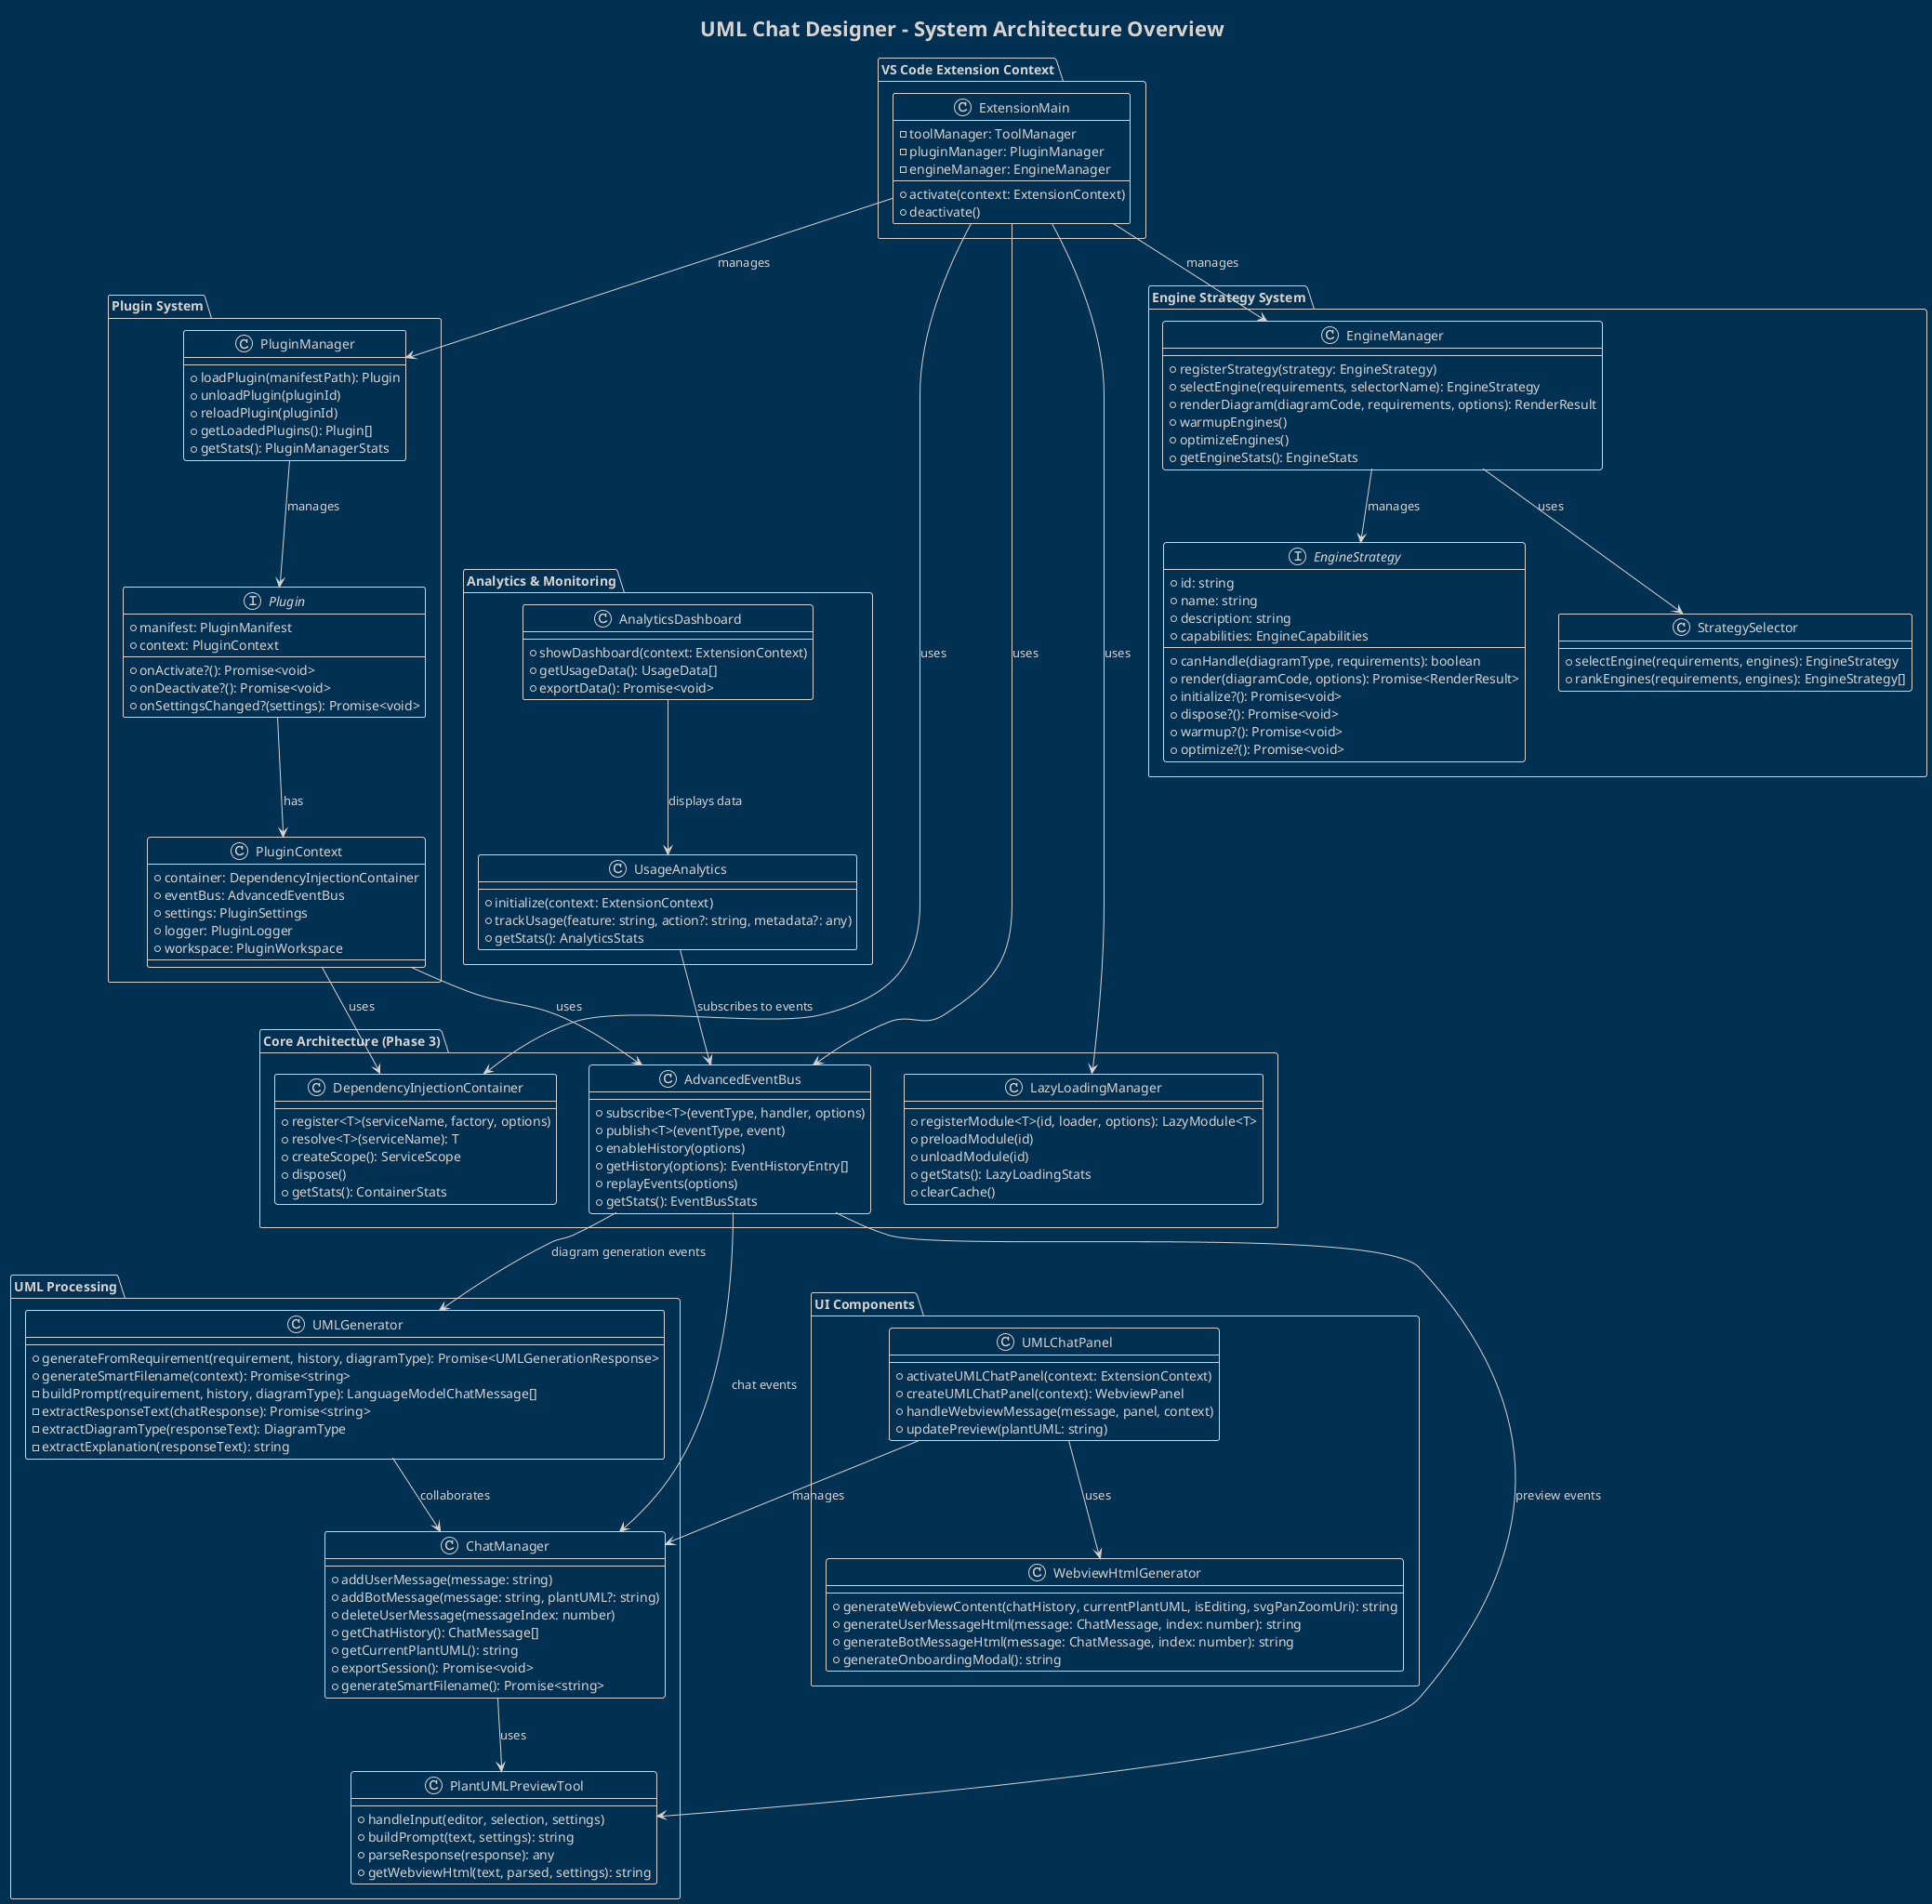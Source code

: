 @startuml UML Chat Designer - System Overview
!theme blueprint
title UML Chat Designer - System Architecture Overview

package "VS Code Extension Context" {
  class ExtensionMain {
    +activate(context: ExtensionContext)
    +deactivate()
    -toolManager: ToolManager
    -pluginManager: PluginManager
    -engineManager: EngineManager
  }
}

package "Core Architecture (Phase 3)" {
  class DependencyInjectionContainer {
    +register<T>(serviceName, factory, options)
    +resolve<T>(serviceName): T
    +createScope(): ServiceScope
    +dispose()
    +getStats(): ContainerStats
  }

  class AdvancedEventBus {
    +subscribe<T>(eventType, handler, options)
    +publish<T>(eventType, event)
    +enableHistory(options)
    +getHistory(options): EventHistoryEntry[]
    +replayEvents(options)
    +getStats(): EventBusStats
  }

  class LazyLoadingManager {
    +registerModule<T>(id, loader, options): LazyModule<T>
    +preloadModule(id)
    +unloadModule(id)
    +getStats(): LazyLoadingStats
    +clearCache()
  }
}

package "Plugin System" {
  class PluginManager {
    +loadPlugin(manifestPath): Plugin
    +unloadPlugin(pluginId)
    +reloadPlugin(pluginId)
    +getLoadedPlugins(): Plugin[]
    +getStats(): PluginManagerStats
  }

  interface Plugin {
    +manifest: PluginManifest
    +context: PluginContext
    +onActivate?(): Promise<void>
    +onDeactivate?(): Promise<void>
    +onSettingsChanged?(settings): Promise<void>
  }

  class PluginContext {
    +container: DependencyInjectionContainer
    +eventBus: AdvancedEventBus
    +settings: PluginSettings
    +logger: PluginLogger
    +workspace: PluginWorkspace
  }
}

package "Engine Strategy System" {
  class EngineManager {
    +registerStrategy(strategy: EngineStrategy)
    +selectEngine(requirements, selectorName): EngineStrategy
    +renderDiagram(diagramCode, requirements, options): RenderResult
    +warmupEngines()
    +optimizeEngines()
    +getEngineStats(): EngineStats
  }

  interface EngineStrategy {
    +id: string
    +name: string
    +description: string
    +capabilities: EngineCapabilities
    +canHandle(diagramType, requirements): boolean
    +render(diagramCode, options): Promise<RenderResult>
    +initialize?(): Promise<void>
    +dispose?(): Promise<void>
    +warmup?(): Promise<void>
    +optimize?(): Promise<void>
  }

  class StrategySelector {
    +selectEngine(requirements, engines): EngineStrategy
    +rankEngines(requirements, engines): EngineStrategy[]
  }
}

package "UML Processing" {
  class UMLGenerator {
    +generateFromRequirement(requirement, history, diagramType): Promise<UMLGenerationResponse>
    +generateSmartFilename(context): Promise<string>
    -buildPrompt(requirement, history, diagramType): LanguageModelChatMessage[]
    -extractResponseText(chatResponse): Promise<string>
    -extractDiagramType(responseText): DiagramType
    -extractExplanation(responseText): string
  }

  class ChatManager {
    +addUserMessage(message: string)
    +addBotMessage(message: string, plantUML?: string)
    +deleteUserMessage(messageIndex: number)
    +getChatHistory(): ChatMessage[]
    +getCurrentPlantUML(): string
    +exportSession(): Promise<void>
    +generateSmartFilename(): Promise<string>
  }

  class PlantUMLPreviewTool {
    +handleInput(editor, selection, settings)
    +buildPrompt(text, settings): string
    +parseResponse(response): any
    +getWebviewHtml(text, parsed, settings): string
  }
}

package "UI Components" {
  class UMLChatPanel {
    +activateUMLChatPanel(context: ExtensionContext)
    +createUMLChatPanel(context): WebviewPanel
    +handleWebviewMessage(message, panel, context)
    +updatePreview(plantUML: string)
  }

  class WebviewHtmlGenerator {
    +generateWebviewContent(chatHistory, currentPlantUML, isEditing, svgPanZoomUri): string
    +generateUserMessageHtml(message: ChatMessage, index: number): string
    +generateBotMessageHtml(message: ChatMessage, index: number): string
    +generateOnboardingModal(): string
  }
}

package "Analytics & Monitoring" {
  class UsageAnalytics {
    +initialize(context: ExtensionContext)
    +trackUsage(feature: string, action?: string, metadata?: any)
    +getStats(): AnalyticsStats
  }

  class AnalyticsDashboard {
    +showDashboard(context: ExtensionContext)
    +getUsageData(): UsageData[]
    +exportData(): Promise<void>
  }
}

' Relationships
ExtensionMain --> DependencyInjectionContainer : uses
ExtensionMain --> AdvancedEventBus : uses
ExtensionMain --> LazyLoadingManager : uses
ExtensionMain --> PluginManager : manages
ExtensionMain --> EngineManager : manages

PluginManager --> Plugin : manages
Plugin --> PluginContext : has
PluginContext --> DependencyInjectionContainer : uses
PluginContext --> AdvancedEventBus : uses

EngineManager --> EngineStrategy : manages
EngineManager --> StrategySelector : uses

UMLGenerator --> ChatManager : collaborates
ChatManager --> PlantUMLPreviewTool : uses
UMLChatPanel --> WebviewHtmlGenerator : uses
UMLChatPanel --> ChatManager : manages

UsageAnalytics --> AdvancedEventBus : subscribes to events
AnalyticsDashboard --> UsageAnalytics : displays data

' Event flows
AdvancedEventBus --> UMLGenerator : diagram generation events
AdvancedEventBus --> ChatManager : chat events
AdvancedEventBus --> PlantUMLPreviewTool : preview events

@enduml 